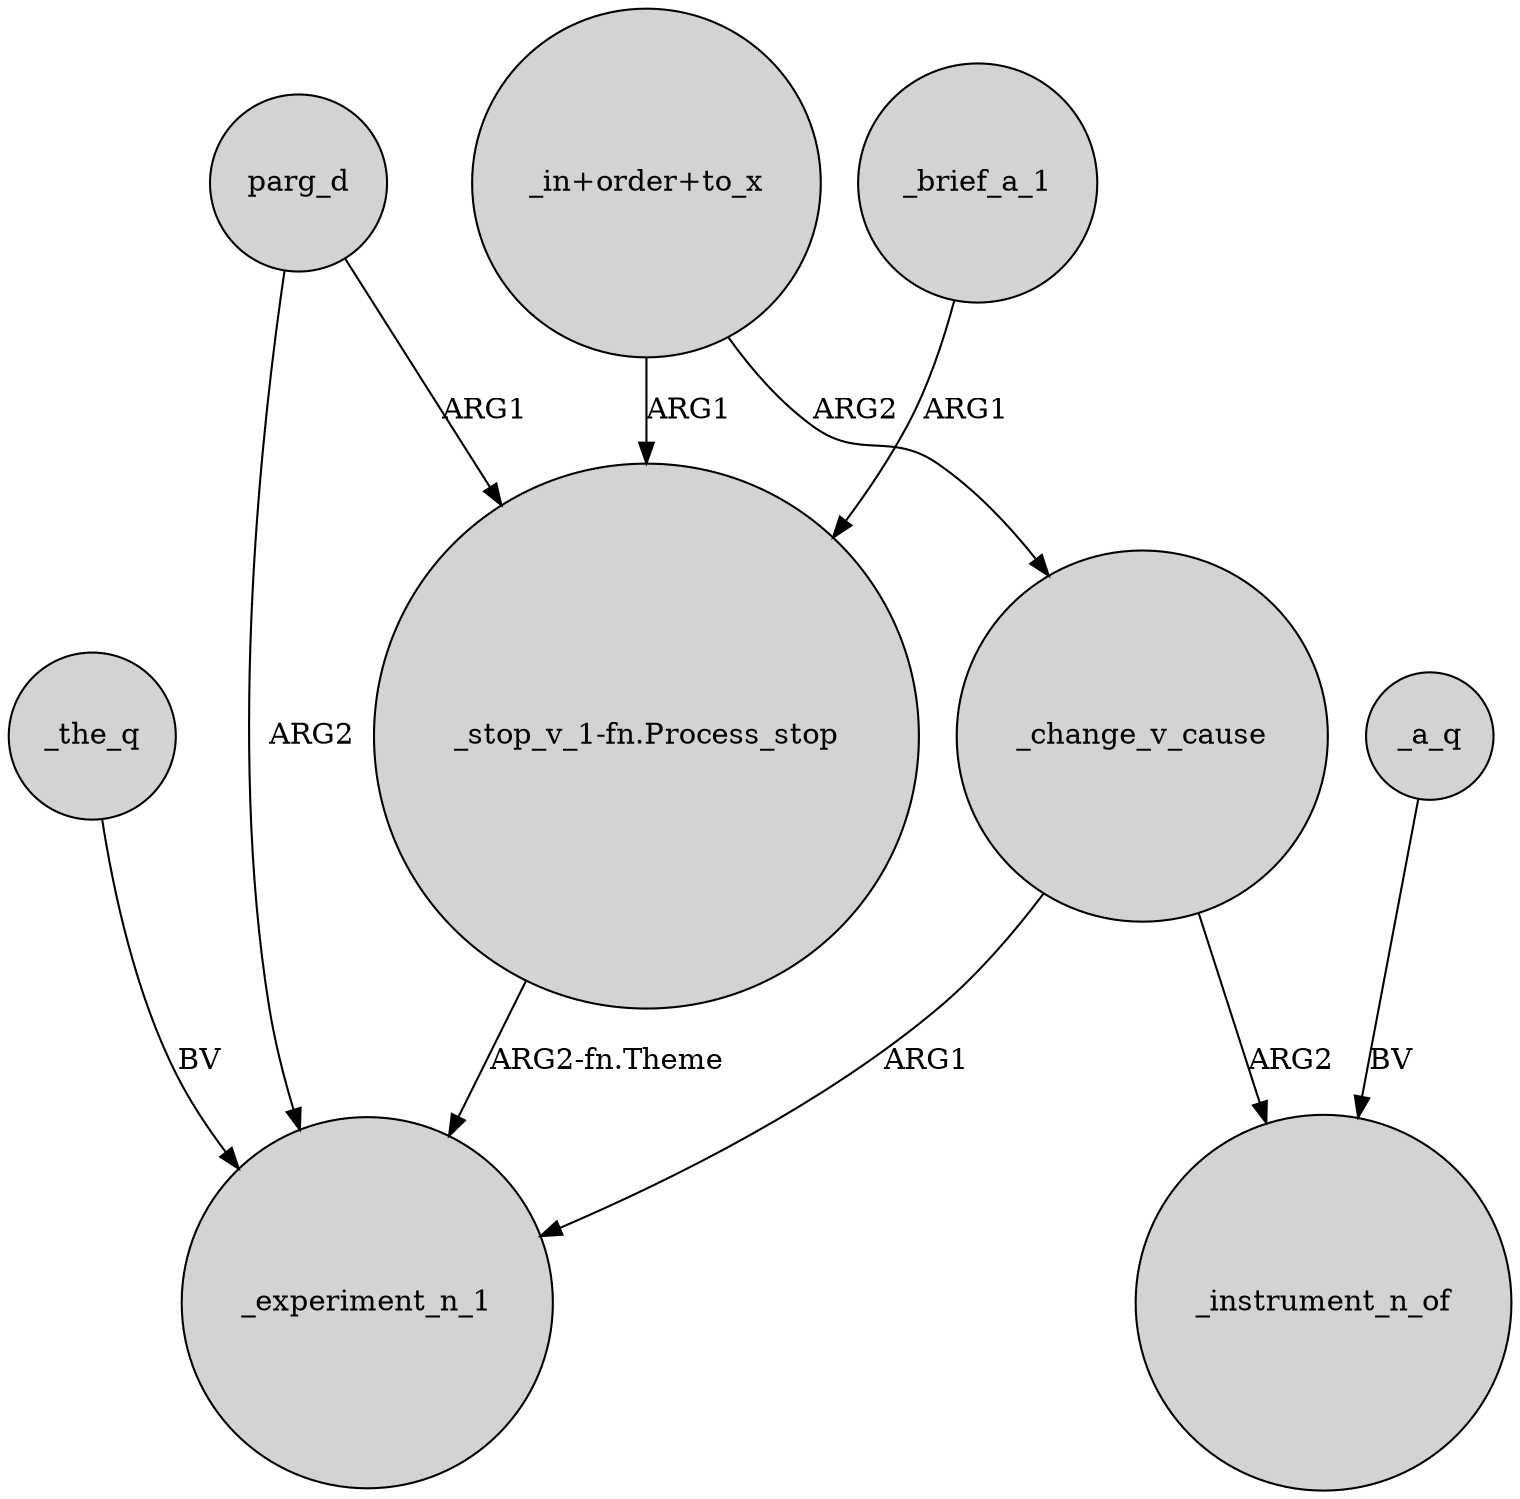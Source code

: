 digraph {
	node [shape=circle style=filled]
	_the_q -> _experiment_n_1 [label=BV]
	parg_d -> "_stop_v_1-fn.Process_stop" [label=ARG1]
	"_in+order+to_x" -> _change_v_cause [label=ARG2]
	_a_q -> _instrument_n_of [label=BV]
	"_in+order+to_x" -> "_stop_v_1-fn.Process_stop" [label=ARG1]
	"_stop_v_1-fn.Process_stop" -> _experiment_n_1 [label="ARG2-fn.Theme"]
	_change_v_cause -> _experiment_n_1 [label=ARG1]
	parg_d -> _experiment_n_1 [label=ARG2]
	_change_v_cause -> _instrument_n_of [label=ARG2]
	_brief_a_1 -> "_stop_v_1-fn.Process_stop" [label=ARG1]
}
